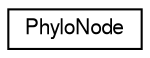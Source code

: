 digraph G
{
  edge [fontname="FreeSans",fontsize="10",labelfontname="FreeSans",labelfontsize="10"];
  node [fontname="FreeSans",fontsize="10",shape=record];
  rankdir="LR";
  Node1 [label="PhyloNode",height=0.2,width=0.4,color="black", fillcolor="white", style="filled",URL="$classPhyloNode.shtml",tooltip="A class for nodes of a phylogenetic tree."];
}

